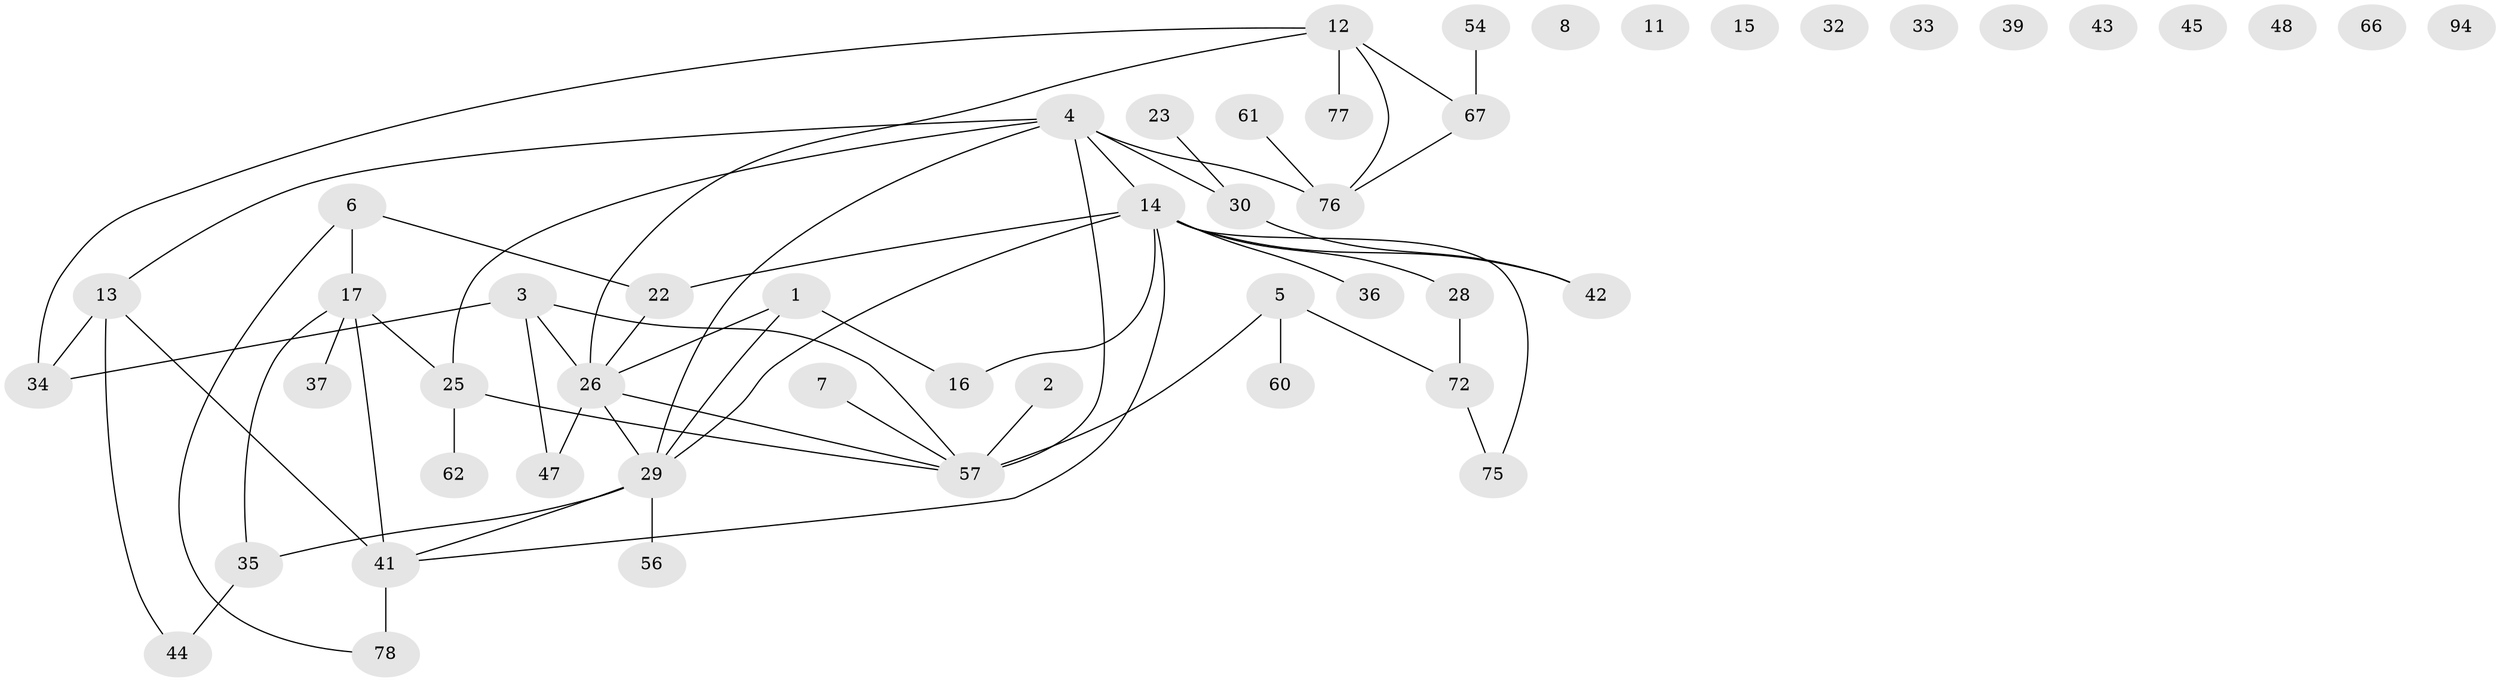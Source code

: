 // original degree distribution, {3: 0.22772277227722773, 1: 0.18811881188118812, 2: 0.2871287128712871, 0: 0.09900990099009901, 4: 0.13861386138613863, 5: 0.0594059405940594}
// Generated by graph-tools (version 1.1) at 2025/13/03/09/25 04:13:11]
// undirected, 50 vertices, 60 edges
graph export_dot {
graph [start="1"]
  node [color=gray90,style=filled];
  1 [super="+50+71"];
  2;
  3 [super="+9"];
  4 [super="+38+19"];
  5;
  6 [super="+46"];
  7 [super="+21"];
  8;
  11 [super="+74"];
  12 [super="+65+40"];
  13 [super="+53+52+27"];
  14 [super="+91+18+31"];
  15;
  16;
  17 [super="+20"];
  22 [super="+86"];
  23 [super="+101"];
  25 [super="+79"];
  26 [super="+85"];
  28;
  29 [super="+55+49"];
  30;
  32;
  33;
  34 [super="+73"];
  35;
  36;
  37;
  39;
  41 [super="+64+89"];
  42;
  43;
  44;
  45;
  47;
  48;
  54;
  56;
  57 [super="+81"];
  60;
  61;
  62;
  66;
  67 [super="+70"];
  72 [super="+84"];
  75;
  76 [super="+90+82+96+87"];
  77 [super="+97"];
  78;
  94;
  1 -- 26;
  1 -- 29;
  1 -- 16;
  2 -- 57;
  3 -- 34;
  3 -- 57;
  3 -- 26;
  3 -- 47;
  4 -- 76 [weight=2];
  4 -- 13;
  4 -- 25;
  4 -- 29;
  4 -- 30;
  4 -- 57 [weight=2];
  4 -- 14 [weight=2];
  5 -- 60;
  5 -- 57;
  5 -- 72;
  6 -- 22;
  6 -- 78;
  6 -- 17;
  7 -- 57;
  12 -- 77;
  12 -- 76;
  12 -- 26;
  12 -- 67;
  12 -- 34;
  13 -- 41;
  13 -- 34;
  13 -- 44;
  14 -- 16;
  14 -- 41;
  14 -- 28;
  14 -- 29;
  14 -- 36;
  14 -- 22;
  14 -- 42;
  14 -- 75;
  17 -- 37;
  17 -- 35;
  17 -- 41;
  17 -- 25;
  22 -- 26;
  23 -- 30;
  25 -- 62;
  25 -- 57;
  26 -- 47;
  26 -- 57;
  26 -- 29;
  28 -- 72;
  29 -- 56;
  29 -- 35;
  29 -- 41;
  30 -- 42;
  35 -- 44;
  41 -- 78 [weight=2];
  54 -- 67;
  61 -- 76;
  67 -- 76;
  72 -- 75;
}
